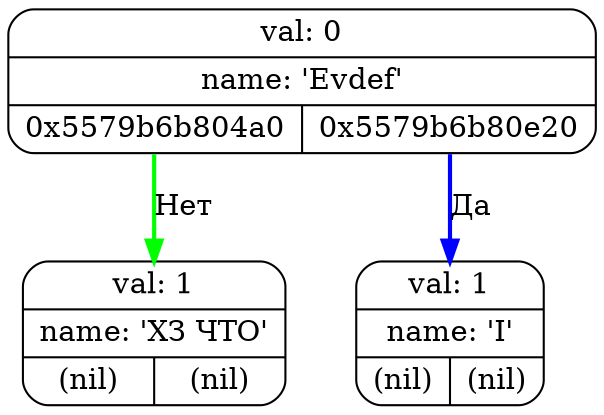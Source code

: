 digraph G{
   rankdir=TB;
   NODE0x5579b6b804a0[pin=true,shape="Mrecord",label="{val: 1 | name: 'ХЗ ЧТО' | {<left> (nil) | <right> (nil)}}"];
   NODE0x5579b6b80e20[pin=true,shape="Mrecord",label="{val: 1 | name: 'I' | {<left> (nil) | <right> (nil)}}"];
   NODE0x5579b6b80e60[pin=true,shape="Mrecord",label="{val: 0 | name: 'Evdef' | {<left> 0x5579b6b804a0 | <right> 0x5579b6b80e20}}"];
   NODE0x5579b6b80e60:left -> NODE0x5579b6b804a0 [color="green",penwidth=2,label="Нет"];
   NODE0x5579b6b80e60:right -> NODE0x5579b6b80e20 [color="blue",penwidth=2,label="Да"];
}